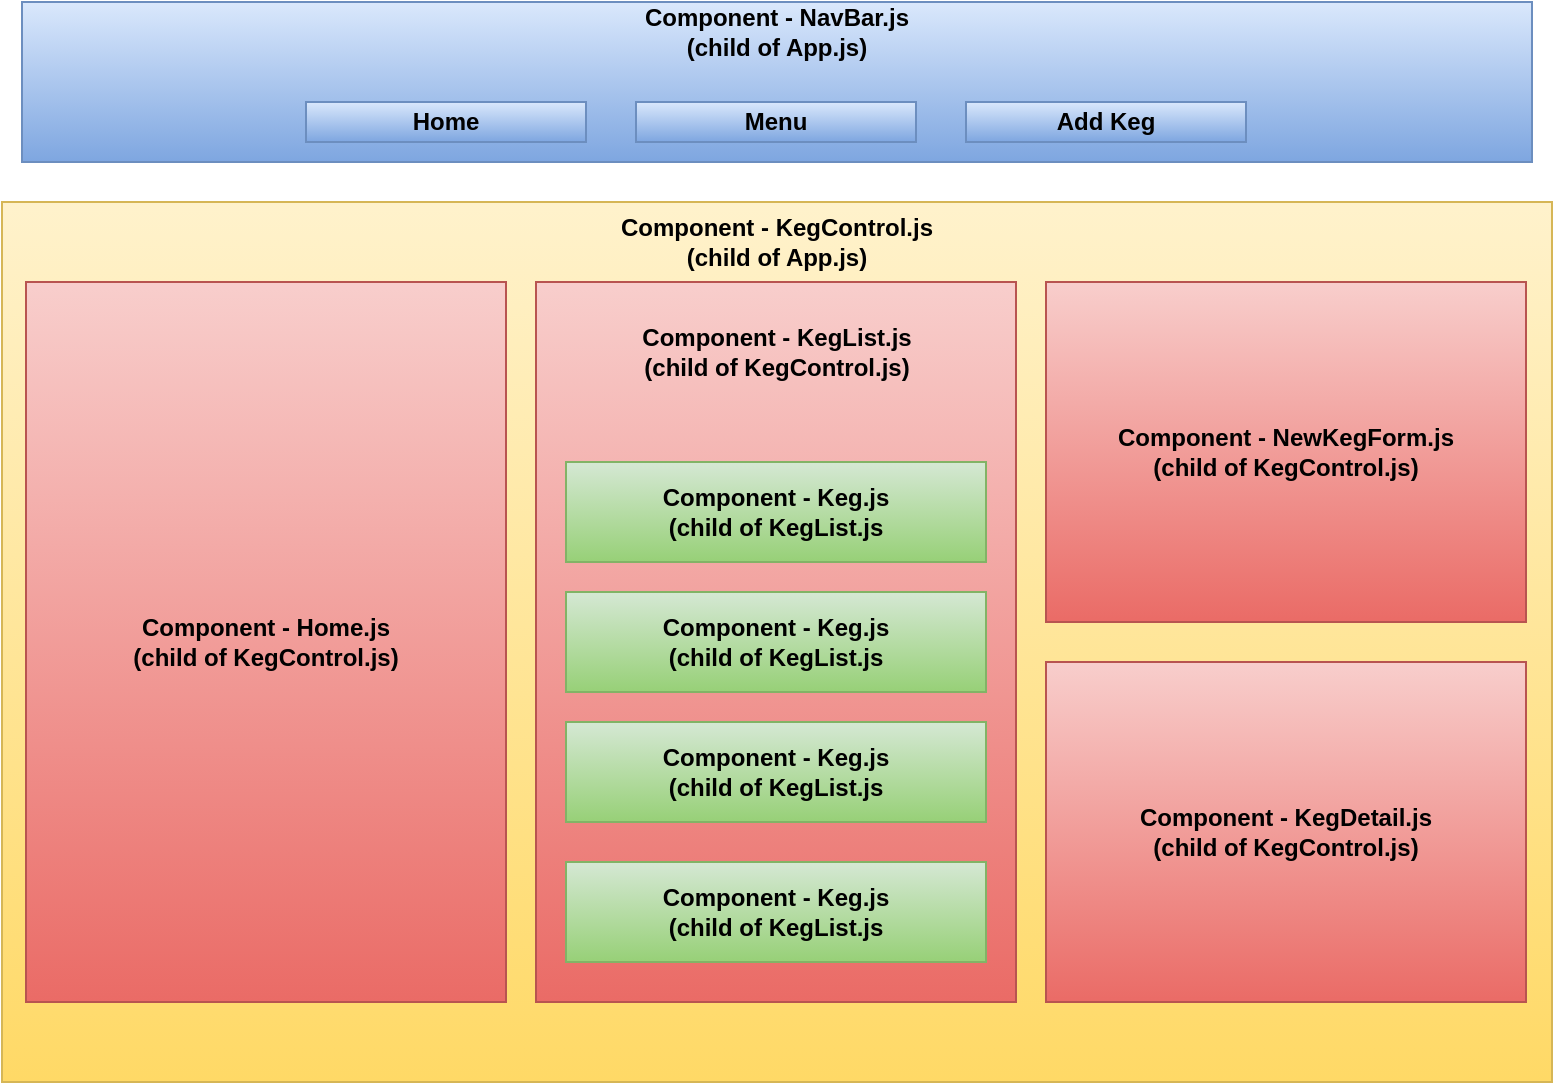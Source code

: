 <mxfile>
    <diagram id="hM9VHlbpZ4I8vxz3HVQj" name="Page-1">
        <mxGraphModel dx="1502" dy="741" grid="1" gridSize="10" guides="1" tooltips="1" connect="1" arrows="1" fold="1" page="1" pageScale="1" pageWidth="850" pageHeight="1100" math="0" shadow="0">
            <root>
                <mxCell id="0"/>
                <mxCell id="1" parent="0"/>
                <mxCell id="2" value="" style="rounded=0;whiteSpace=wrap;html=1;fillColor=#dae8fc;gradientColor=#7ea6e0;strokeColor=#6c8ebf;" vertex="1" parent="1">
                    <mxGeometry x="48" y="80" width="755" height="80" as="geometry"/>
                </mxCell>
                <mxCell id="3" value="Home" style="rounded=0;whiteSpace=wrap;html=1;fillColor=#dae8fc;gradientColor=#7ea6e0;strokeColor=#6c8ebf;fontColor=#000000;fontStyle=1" vertex="1" parent="1">
                    <mxGeometry x="190" y="130" width="140" height="20" as="geometry"/>
                </mxCell>
                <mxCell id="4" value="Menu" style="rounded=0;whiteSpace=wrap;html=1;fillColor=#dae8fc;gradientColor=#7ea6e0;strokeColor=#6c8ebf;fontColor=#000000;fontStyle=1" vertex="1" parent="1">
                    <mxGeometry x="355" y="130" width="140" height="20" as="geometry"/>
                </mxCell>
                <mxCell id="5" value="Add Keg" style="rounded=0;whiteSpace=wrap;html=1;fillColor=#dae8fc;gradientColor=#7ea6e0;strokeColor=#6c8ebf;fontColor=#000000;fontStyle=1" vertex="1" parent="1">
                    <mxGeometry x="520" y="130" width="140" height="20" as="geometry"/>
                </mxCell>
                <mxCell id="6" value="" style="rounded=0;whiteSpace=wrap;html=1;fillColor=#fff2cc;gradientColor=#ffd966;strokeColor=#d6b656;" vertex="1" parent="1">
                    <mxGeometry x="38" y="180" width="775" height="440" as="geometry"/>
                </mxCell>
                <mxCell id="7" value="Component - Home.js&lt;br&gt;(child of KegControl.js)" style="rounded=0;whiteSpace=wrap;html=1;fontStyle=1;fillColor=#f8cecc;gradientColor=#ea6b66;strokeColor=#b85450;fontColor=#000000;" vertex="1" parent="1">
                    <mxGeometry x="50" y="220" width="240" height="360" as="geometry"/>
                </mxCell>
                <mxCell id="8" value="" style="rounded=0;whiteSpace=wrap;html=1;fillColor=#f8cecc;gradientColor=#ea6b66;strokeColor=#b85450;" vertex="1" parent="1">
                    <mxGeometry x="305" y="220" width="240" height="360" as="geometry"/>
                </mxCell>
                <mxCell id="9" value="Component - KegDetail.js&lt;br&gt;(child of KegControl.js)" style="rounded=0;whiteSpace=wrap;html=1;fillColor=#f8cecc;gradientColor=#ea6b66;strokeColor=#b85450;fontStyle=1;fontColor=#000000;" vertex="1" parent="1">
                    <mxGeometry x="560" y="410" width="240" height="170" as="geometry"/>
                </mxCell>
                <mxCell id="10" value="Component - KegControl.js&lt;br&gt;(child of App.js)" style="text;html=1;align=center;verticalAlign=middle;resizable=0;points=[];autosize=1;fontStyle=1;fontColor=#000000;" vertex="1" parent="1">
                    <mxGeometry x="340" y="185" width="170" height="30" as="geometry"/>
                </mxCell>
                <mxCell id="11" value="&lt;font color=&quot;#000000&quot;&gt;Component - NavBar.js&lt;br&gt;(child of App.js)&lt;/font&gt;" style="text;html=1;align=center;verticalAlign=middle;resizable=0;points=[];autosize=1;strokeColor=none;fillColor=none;fontStyle=1" vertex="1" parent="1">
                    <mxGeometry x="350" y="80" width="150" height="30" as="geometry"/>
                </mxCell>
                <mxCell id="15" value="Component - Keg.js&lt;br&gt;(child of KegList.js" style="rounded=0;whiteSpace=wrap;html=1;fillColor=#d5e8d4;gradientColor=#97d077;strokeColor=#82b366;fontColor=#000000;fontStyle=1" vertex="1" parent="1">
                    <mxGeometry x="320" y="310" width="210" height="50" as="geometry"/>
                </mxCell>
                <mxCell id="12" value="&lt;span&gt;Component - KegList.js&lt;/span&gt;&lt;br&gt;&lt;span&gt;(child of KegControl.js)&lt;/span&gt;" style="text;html=1;align=center;verticalAlign=middle;resizable=0;points=[];autosize=1;fontStyle=1;fontColor=#000000;" vertex="1" parent="1">
                    <mxGeometry x="350" y="240" width="150" height="30" as="geometry"/>
                </mxCell>
                <mxCell id="16" value="Component - Keg.js&lt;br&gt;(child of KegList.js" style="rounded=0;whiteSpace=wrap;html=1;fillColor=#d5e8d4;gradientColor=#97d077;strokeColor=#82b366;fontColor=#000000;fontStyle=1" vertex="1" parent="1">
                    <mxGeometry x="320" y="375" width="210" height="50" as="geometry"/>
                </mxCell>
                <mxCell id="17" value="Component - Keg.js&lt;br&gt;(child of KegList.js" style="rounded=0;whiteSpace=wrap;html=1;fillColor=#d5e8d4;gradientColor=#97d077;strokeColor=#82b366;fontStyle=1;fontColor=#000000;" vertex="1" parent="1">
                    <mxGeometry x="320" y="440" width="210" height="50" as="geometry"/>
                </mxCell>
                <mxCell id="18" value="Component - Keg.js&lt;br&gt;(child of KegList.js" style="rounded=0;whiteSpace=wrap;html=1;fillColor=#d5e8d4;gradientColor=#97d077;strokeColor=#82b366;fontStyle=1;fontColor=#000000;" vertex="1" parent="1">
                    <mxGeometry x="320" y="510" width="210" height="50" as="geometry"/>
                </mxCell>
                <mxCell id="19" value="Component - NewKegForm.js&lt;br&gt;(child of KegControl.js)" style="rounded=0;whiteSpace=wrap;html=1;fillColor=#f8cecc;gradientColor=#ea6b66;strokeColor=#b85450;fontColor=#000000;fontStyle=1" vertex="1" parent="1">
                    <mxGeometry x="560" y="220" width="240" height="170" as="geometry"/>
                </mxCell>
            </root>
        </mxGraphModel>
    </diagram>
</mxfile>